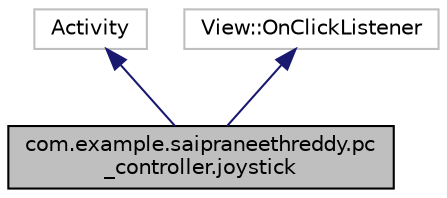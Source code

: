 digraph "com.example.saipraneethreddy.pc_controller.joystick"
{
  edge [fontname="Helvetica",fontsize="10",labelfontname="Helvetica",labelfontsize="10"];
  node [fontname="Helvetica",fontsize="10",shape=record];
  Node1 [label="com.example.saipraneethreddy.pc\l_controller.joystick",height=0.2,width=0.4,color="black", fillcolor="grey75", style="filled", fontcolor="black"];
  Node2 -> Node1 [dir="back",color="midnightblue",fontsize="10",style="solid"];
  Node2 [label="Activity",height=0.2,width=0.4,color="grey75", fillcolor="white", style="filled"];
  Node3 -> Node1 [dir="back",color="midnightblue",fontsize="10",style="solid"];
  Node3 [label="View::OnClickListener",height=0.2,width=0.4,color="grey75", fillcolor="white", style="filled"];
}
